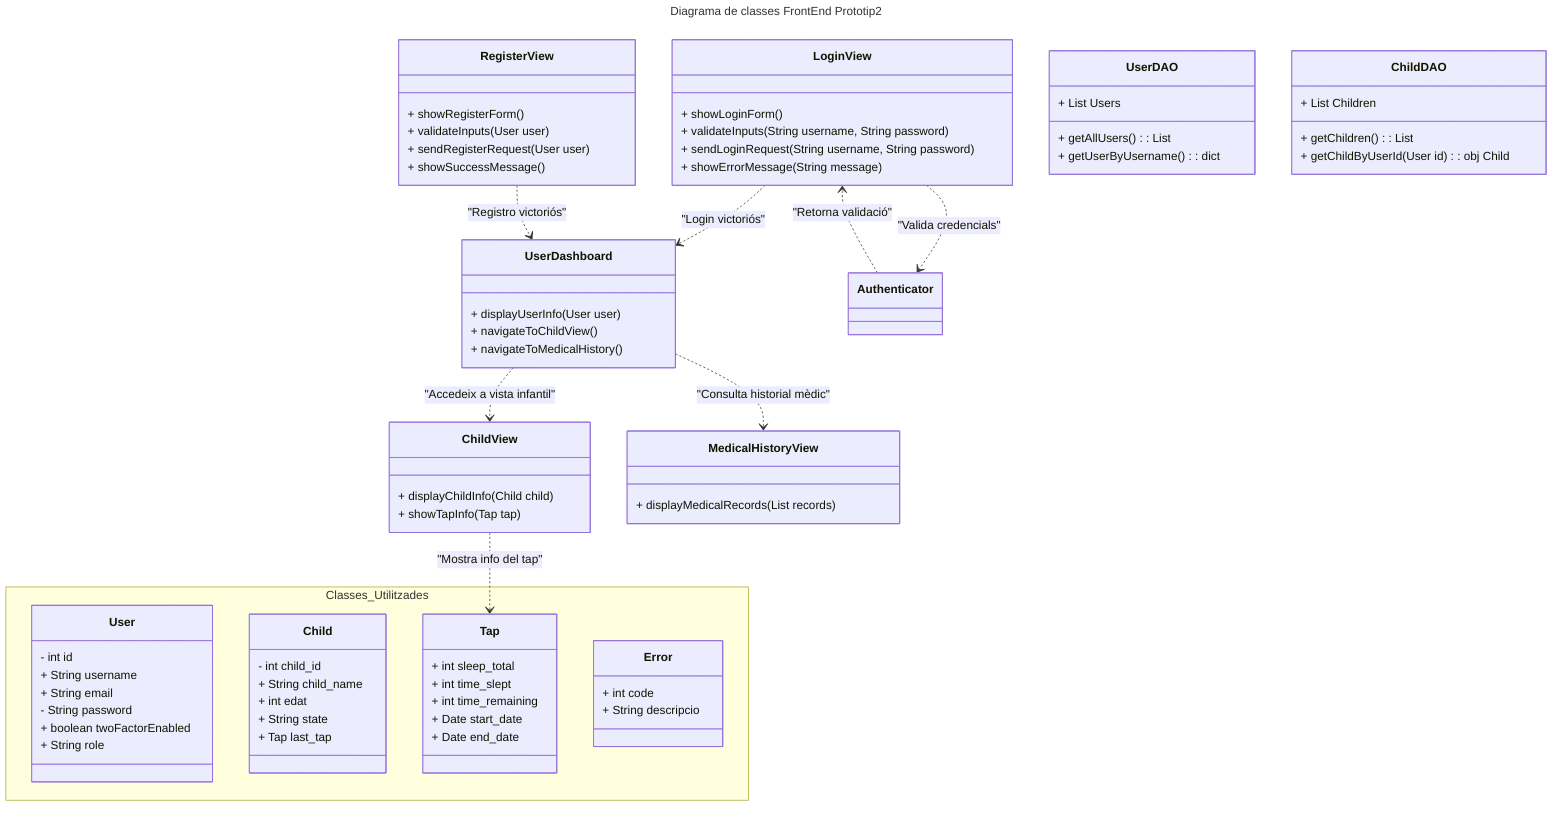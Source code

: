 ---
title: Diagrama de classes FrontEnd Prototip2
---
classDiagram
class LoginView {
    + showLoginForm()
    + validateInputs(String username, String password)
    + sendLoginRequest(String username, String password)
    + showErrorMessage(String message)
}

class RegisterView {
    + showRegisterForm()
    + validateInputs(User user)
    + sendRegisterRequest(User user)
    + showSuccessMessage()
}

class UserDashboard {
    + displayUserInfo(User user)
    + navigateToChildView()
    + navigateToMedicalHistory()
}

class ChildView {
    + displayChildInfo(Child child)
    + showTapInfo(Tap tap)
}

class MedicalHistoryView {
    + displayMedicalRecords(List<String> records)
}

class UserDAO {
    + List Users
    + getAllUsers(): List
    + getUserByUsername(): dict
}

class ChildDAO {
    + List Children
    + getChildren(): List
    + getChildByUserId(User id): obj Child
}

namespace Classes_Utilitzades {
    class User {
        - int id
        + String username
        + String email
        - String password
        + boolean twoFactorEnabled
        + String role
    }
    
    class Child {
        - int child_id
        + String child_name
        + int edat
        + String state
        + Tap last_tap
    }
    
    class Tap {
        + int sleep_total
        + int time_slept
        + int time_remaining
        + Date start_date
        + Date end_date
    }
    
    class Error {
        + int code
        + String descripcio
    }
}

LoginView ..> Authenticator: "Valida credencials"
Authenticator ..> LoginView: "Retorna validació"
LoginView ..> UserDashboard: "Login victoriós"
RegisterView ..> UserDashboard: "Registro victoriós"
UserDashboard ..> ChildView: "Accedeix a vista infantil"
UserDashboard ..> MedicalHistoryView: "Consulta historial mèdic"
ChildView ..> Tap: "Mostra info del tap"